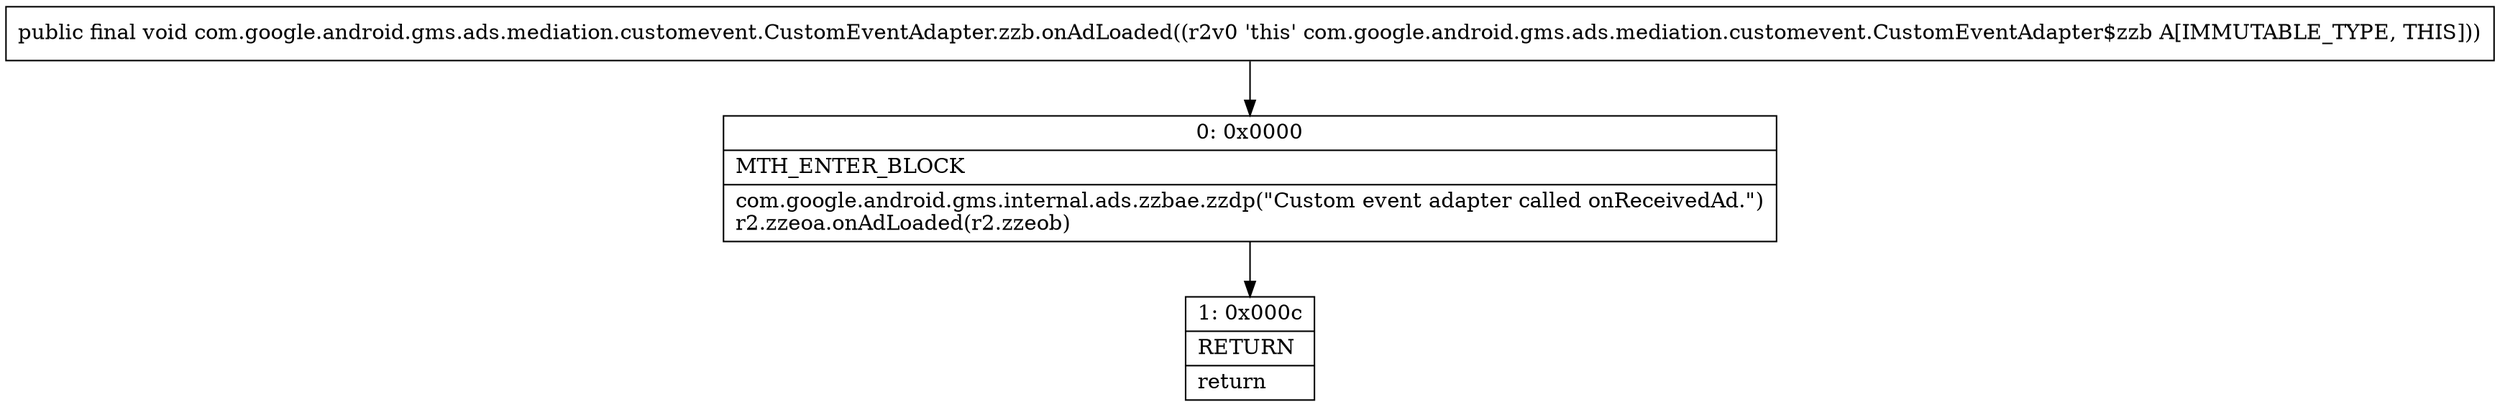 digraph "CFG forcom.google.android.gms.ads.mediation.customevent.CustomEventAdapter.zzb.onAdLoaded()V" {
Node_0 [shape=record,label="{0\:\ 0x0000|MTH_ENTER_BLOCK\l|com.google.android.gms.internal.ads.zzbae.zzdp(\"Custom event adapter called onReceivedAd.\")\lr2.zzeoa.onAdLoaded(r2.zzeob)\l}"];
Node_1 [shape=record,label="{1\:\ 0x000c|RETURN\l|return\l}"];
MethodNode[shape=record,label="{public final void com.google.android.gms.ads.mediation.customevent.CustomEventAdapter.zzb.onAdLoaded((r2v0 'this' com.google.android.gms.ads.mediation.customevent.CustomEventAdapter$zzb A[IMMUTABLE_TYPE, THIS])) }"];
MethodNode -> Node_0;
Node_0 -> Node_1;
}

